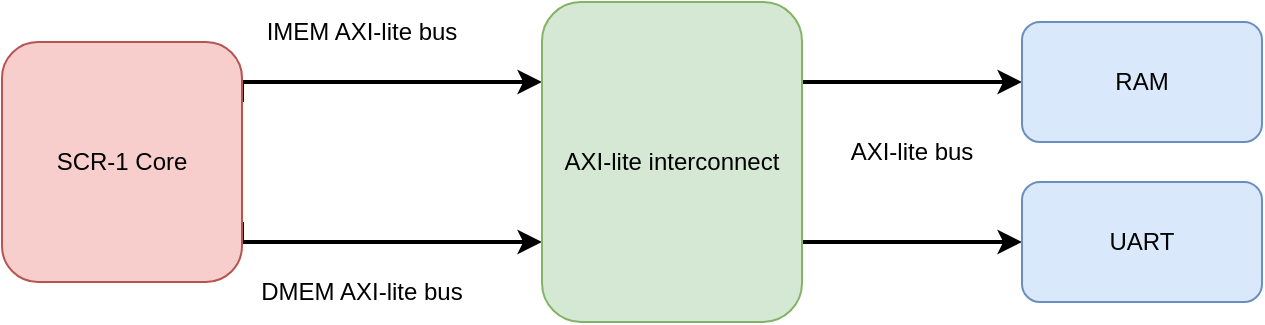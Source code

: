 <mxfile version="25.0.3">
  <diagram name="Страница — 1" id="aHLTFvyRgcrrrhLvZWsB">
    <mxGraphModel dx="955" dy="493" grid="1" gridSize="10" guides="1" tooltips="1" connect="1" arrows="1" fold="1" page="1" pageScale="1" pageWidth="827" pageHeight="1169" math="0" shadow="0">
      <root>
        <mxCell id="0" />
        <mxCell id="1" parent="0" />
        <mxCell id="DroaBd8l_BF_NxmxPw5_-5" style="edgeStyle=orthogonalEdgeStyle;rounded=0;orthogonalLoop=1;jettySize=auto;html=1;entryX=0;entryY=0.75;entryDx=0;entryDy=0;strokeWidth=2;startArrow=none;startFill=0;exitX=1;exitY=0.75;exitDx=0;exitDy=0;" edge="1" parent="1" source="DroaBd8l_BF_NxmxPw5_-2" target="DroaBd8l_BF_NxmxPw5_-4">
          <mxGeometry relative="1" as="geometry">
            <Array as="points">
              <mxPoint x="270" y="320" />
            </Array>
          </mxGeometry>
        </mxCell>
        <mxCell id="DroaBd8l_BF_NxmxPw5_-6" style="edgeStyle=orthogonalEdgeStyle;rounded=0;orthogonalLoop=1;jettySize=auto;html=1;entryX=0;entryY=0.25;entryDx=0;entryDy=0;exitX=1;exitY=0.25;exitDx=0;exitDy=0;startArrow=none;startFill=0;strokeWidth=2;" edge="1" parent="1" source="DroaBd8l_BF_NxmxPw5_-2" target="DroaBd8l_BF_NxmxPw5_-4">
          <mxGeometry relative="1" as="geometry">
            <Array as="points">
              <mxPoint x="270" y="240" />
            </Array>
          </mxGeometry>
        </mxCell>
        <mxCell id="DroaBd8l_BF_NxmxPw5_-2" value="SCR-1 Core" style="rounded=1;whiteSpace=wrap;html=1;fillColor=#f8cecc;strokeColor=#b85450;" vertex="1" parent="1">
          <mxGeometry x="150" y="220" width="120" height="120" as="geometry" />
        </mxCell>
        <mxCell id="DroaBd8l_BF_NxmxPw5_-10" style="edgeStyle=orthogonalEdgeStyle;rounded=0;orthogonalLoop=1;jettySize=auto;html=1;exitX=1;exitY=0.25;exitDx=0;exitDy=0;startArrow=none;startFill=0;strokeWidth=2;" edge="1" parent="1" source="DroaBd8l_BF_NxmxPw5_-4" target="DroaBd8l_BF_NxmxPw5_-7">
          <mxGeometry relative="1" as="geometry" />
        </mxCell>
        <mxCell id="DroaBd8l_BF_NxmxPw5_-17" style="edgeStyle=orthogonalEdgeStyle;rounded=0;orthogonalLoop=1;jettySize=auto;html=1;exitX=1;exitY=0.75;exitDx=0;exitDy=0;startArrow=none;startFill=0;strokeWidth=2;" edge="1" parent="1" source="DroaBd8l_BF_NxmxPw5_-4" target="DroaBd8l_BF_NxmxPw5_-16">
          <mxGeometry relative="1" as="geometry" />
        </mxCell>
        <mxCell id="DroaBd8l_BF_NxmxPw5_-4" value="AXI-lite interconnect" style="rounded=1;whiteSpace=wrap;html=1;fillColor=#d5e8d4;strokeColor=#82b366;" vertex="1" parent="1">
          <mxGeometry x="420" y="200" width="130" height="160" as="geometry" />
        </mxCell>
        <mxCell id="DroaBd8l_BF_NxmxPw5_-7" value="RAM" style="rounded=1;whiteSpace=wrap;html=1;fillColor=#dae8fc;strokeColor=#6c8ebf;" vertex="1" parent="1">
          <mxGeometry x="660" y="210" width="120" height="60" as="geometry" />
        </mxCell>
        <mxCell id="DroaBd8l_BF_NxmxPw5_-11" value="IMEM AXI-lite bus" style="text;html=1;align=center;verticalAlign=middle;whiteSpace=wrap;rounded=0;" vertex="1" parent="1">
          <mxGeometry x="270" y="200" width="120" height="30" as="geometry" />
        </mxCell>
        <mxCell id="DroaBd8l_BF_NxmxPw5_-12" value="DMEM AXI-lite bus" style="text;html=1;align=center;verticalAlign=middle;whiteSpace=wrap;rounded=0;" vertex="1" parent="1">
          <mxGeometry x="270" y="330" width="120" height="30" as="geometry" />
        </mxCell>
        <mxCell id="DroaBd8l_BF_NxmxPw5_-13" value="AXI-lite bus" style="text;html=1;align=center;verticalAlign=middle;whiteSpace=wrap;rounded=0;" vertex="1" parent="1">
          <mxGeometry x="560" y="260" width="90" height="30" as="geometry" />
        </mxCell>
        <mxCell id="DroaBd8l_BF_NxmxPw5_-16" value="UART" style="rounded=1;whiteSpace=wrap;html=1;fillColor=#dae8fc;strokeColor=#6c8ebf;" vertex="1" parent="1">
          <mxGeometry x="660" y="290" width="120" height="60" as="geometry" />
        </mxCell>
      </root>
    </mxGraphModel>
  </diagram>
</mxfile>
